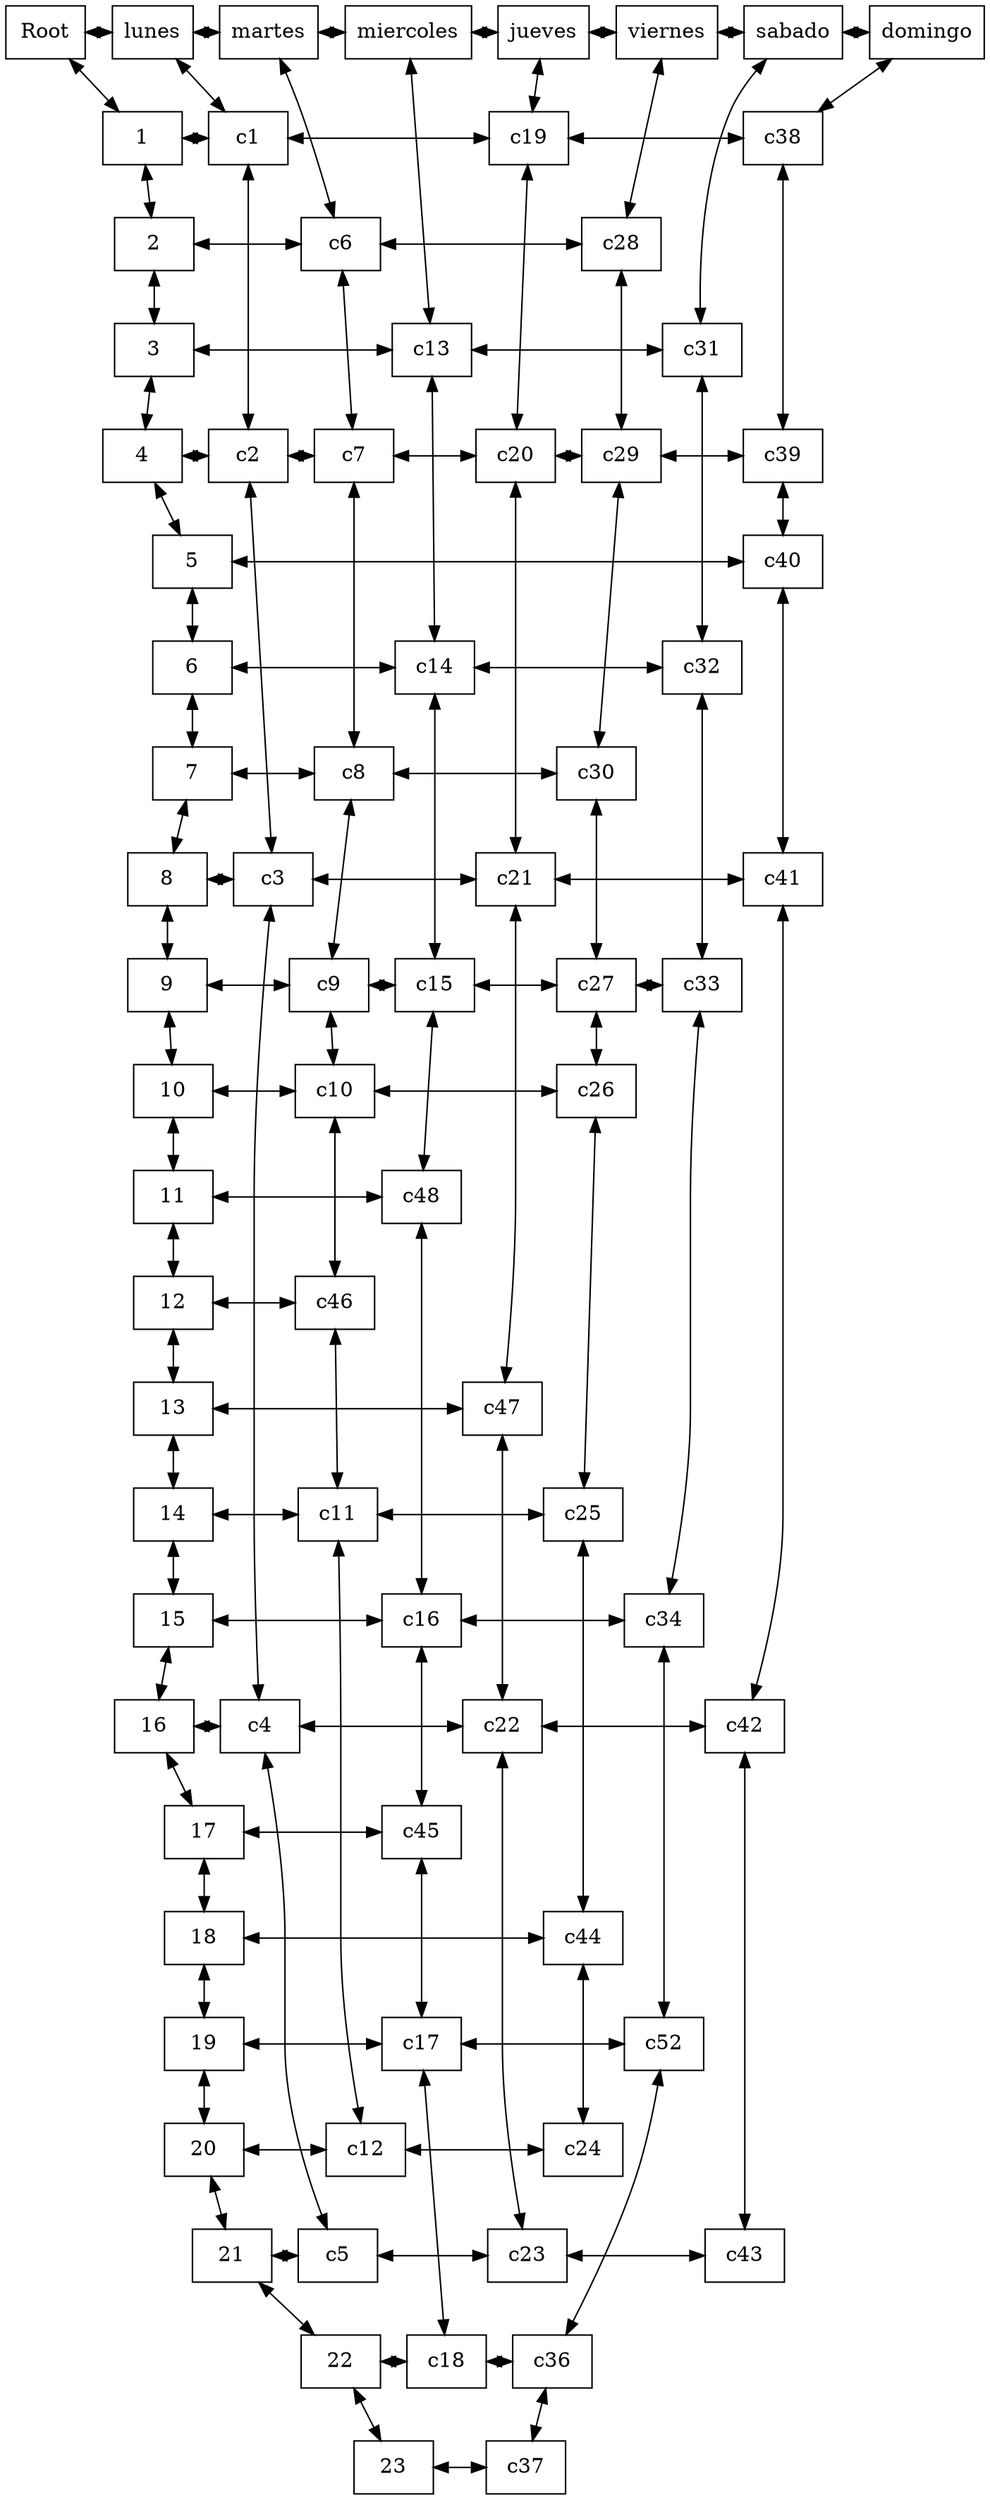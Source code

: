 digraph  Grafico {
node [shape = rectangle];
node[nodesep = 1];
rankdir=TB;
Root->lunes[dir=both];
Root->1[dir=both];
1->"c1"[dir=both];
1->2[dir=both];
2->"c6"[dir=both];
2->3[dir=both];
3->"c13"[dir=both];
3->4[dir=both];
4->"c2"[dir=both];
4->5[dir=both];
5->"c40"[dir=both];
5->6[dir=both];
6->"c14"[dir=both];
6->7[dir=both];
7->"c8"[dir=both];
7->8[dir=both];
8->"c3"[dir=both];
8->9[dir=both];
9->"c9"[dir=both];
9->10[dir=both];
10->"c10"[dir=both];
10->11[dir=both];
11->"c48"[dir=both];
11->12[dir=both];
12->"c46"[dir=both];
12->13[dir=both];
13->"c47"[dir=both];
13->14[dir=both];
14->"c11"[dir=both];
14->15[dir=both];
15->"c16"[dir=both];
15->16[dir=both];
16->"c4"[dir=both];
16->17[dir=both];
17->"c45"[dir=both];
17->18[dir=both];
18->"c44"[dir=both];
18->19[dir=both];
19->"c17"[dir=both];
19->20[dir=both];
20->"c12"[dir=both];
20->21[dir=both];
21->"c5"[dir=both];
21->22[dir=both];
22->"c18"[dir=both];
22->23[dir=both];
23->"c37"[dir=both];
lunes->martes[dir=both];
lunes->"c1"[dir=both];
"c1"->"c19"[dir=both];
"c1"->"c2"[dir=both];
"c2"->"c7"[dir=both];
"c2"->"c3"[dir=both];
"c3"->"c21"[dir=both];
"c3"->"c4"[dir=both];
"c4"->"c22"[dir=both];
"c4"->"c5"[dir=both];
"c5"->"c23"[dir=both];
martes->miercoles[dir=both];
martes->"c6"[dir=both];
"c6"->"c28"[dir=both];
"c6"->"c7"[dir=both];
"c7"->"c20"[dir=both];
"c7"->"c8"[dir=both];
"c8"->"c30"[dir=both];
"c8"->"c9"[dir=both];
"c9"->"c15"[dir=both];
"c9"->"c10"[dir=both];
"c10"->"c26"[dir=both];
"c10"->"c46"[dir=both];
"c46"->"c11"[dir=both];
"c11"->"c25"[dir=both];
"c11"->"c12"[dir=both];
"c12"->"c24"[dir=both];
miercoles->jueves[dir=both];
miercoles->"c13"[dir=both];
"c13"->"c31"[dir=both];
"c13"->"c14"[dir=both];
"c14"->"c32"[dir=both];
"c14"->"c15"[dir=both];
"c15"->"c27"[dir=both];
"c15"->"c48"[dir=both];
"c48"->"c16"[dir=both];
"c16"->"c34"[dir=both];
"c16"->"c45"[dir=both];
"c45"->"c17"[dir=both];
"c17"->"c52"[dir=both];
"c17"->"c18"[dir=both];
"c18"->"c36"[dir=both];
jueves->viernes[dir=both];
jueves->"c19"[dir=both];
"c19"->"c38"[dir=both];
"c19"->"c20"[dir=both];
"c20"->"c29"[dir=both];
"c20"->"c21"[dir=both];
"c21"->"c41"[dir=both];
"c21"->"c47"[dir=both];
"c47"->"c22"[dir=both];
"c22"->"c42"[dir=both];
"c22"->"c23"[dir=both];
"c23"->"c43"[dir=both];
viernes->sabado[dir=both];
viernes->"c28"[dir=both];
"c28"->"c29"[dir=both];
"c29"->"c39"[dir=both];
"c29"->"c30"[dir=both];
"c30"->"c27"[dir=both];
"c27"->"c33"[dir=both];
"c27"->"c26"[dir=both];
"c26"->"c25"[dir=both];
"c25"->"c44"[dir=both];
"c44"->"c24"[dir=both];
sabado->domingo[dir=both];
sabado->"c31"[dir=both];
"c31"->"c32"[dir=both];
"c32"->"c33"[dir=both];
"c33"->"c34"[dir=both];
"c34"->"c52"[dir=both];
"c52"->"c36"[dir=both];
"c36"->"c37"[dir=both];
domingo->"c38"[dir=both];
"c38"->"c39"[dir=both];
"c39"->"c40"[dir=both];
"c40"->"c41"[dir=both];
"c41"->"c42"[dir=both];
"c42"->"c43"[dir=both];
{ rank=same; Root lunes martes miercoles jueves viernes sabado domingo };
{ rank=same; 1 "c1" "c19" "c38" };
{ rank=same; 2 "c6" "c28" };
{ rank=same; 3 "c13" "c31" };
{ rank=same; 4 "c2" "c7" "c20" "c29" "c39" };
{ rank=same; 5 "c40" };
{ rank=same; 6 "c14" "c32" };
{ rank=same; 7 "c8" "c30" };
{ rank=same; 8 "c3" "c21" "c41" };
{ rank=same; 9 "c9" "c15" "c27" "c33" };
{ rank=same; 10 "c10" "c26" };
{ rank=same; 11 "c48" };
{ rank=same; 12 "c46" };
{ rank=same; 13 "c47" };
{ rank=same; 14 "c11" "c25" };
{ rank=same; 15 "c16" "c34" };
{ rank=same; 16 "c4" "c22" "c42" };
{ rank=same; 17 "c45" };
{ rank=same; 18 "c44" };
{ rank=same; 19 "c17" "c52" };
{ rank=same; 20 "c12" "c24" };
{ rank=same; 21 "c5" "c23" "c43" };
{ rank=same; 22 "c18" "c36" };
{ rank=same; 23 "c37" };
} 